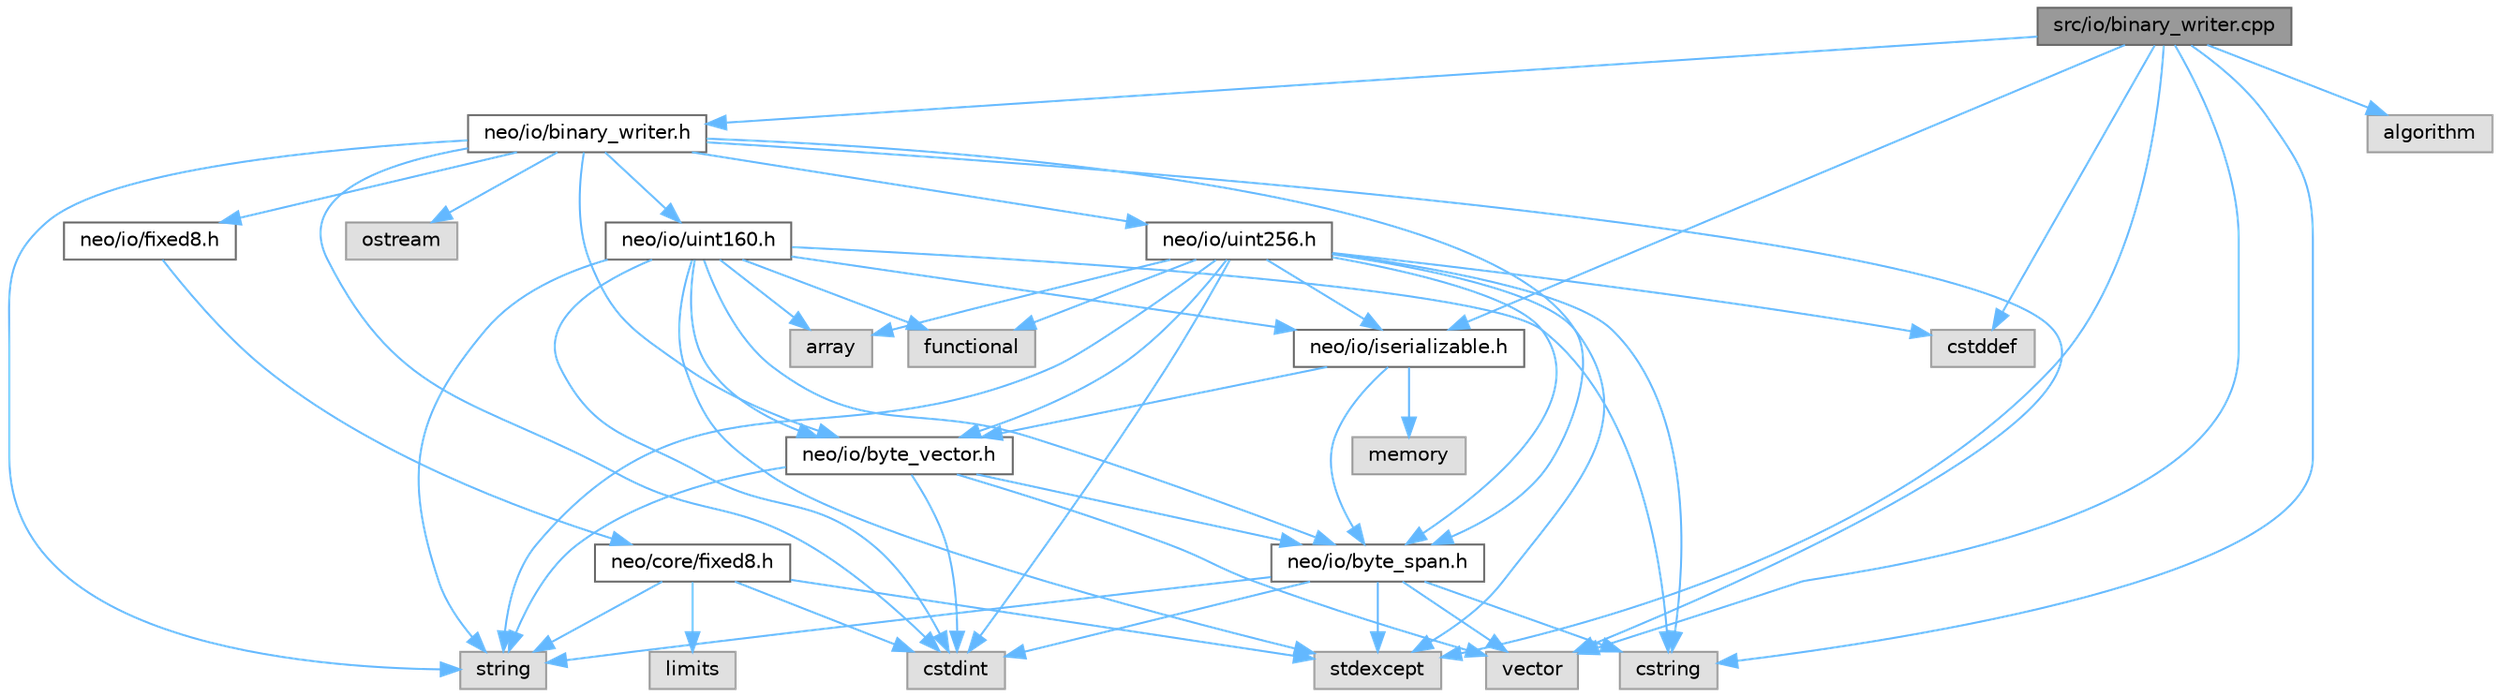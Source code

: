 digraph "src/io/binary_writer.cpp"
{
 // LATEX_PDF_SIZE
  bgcolor="transparent";
  edge [fontname=Helvetica,fontsize=10,labelfontname=Helvetica,labelfontsize=10];
  node [fontname=Helvetica,fontsize=10,shape=box,height=0.2,width=0.4];
  Node1 [id="Node000001",label="src/io/binary_writer.cpp",height=0.2,width=0.4,color="gray40", fillcolor="grey60", style="filled", fontcolor="black",tooltip=" "];
  Node1 -> Node2 [id="edge53_Node000001_Node000002",color="steelblue1",style="solid",tooltip=" "];
  Node2 [id="Node000002",label="neo/io/binary_writer.h",height=0.2,width=0.4,color="grey40", fillcolor="white", style="filled",URL="$binary__writer_8h.html",tooltip=" "];
  Node2 -> Node3 [id="edge54_Node000002_Node000003",color="steelblue1",style="solid",tooltip=" "];
  Node3 [id="Node000003",label="neo/io/byte_span.h",height=0.2,width=0.4,color="grey40", fillcolor="white", style="filled",URL="$io_2byte__span_8h.html",tooltip=" "];
  Node3 -> Node4 [id="edge55_Node000003_Node000004",color="steelblue1",style="solid",tooltip=" "];
  Node4 [id="Node000004",label="cstdint",height=0.2,width=0.4,color="grey60", fillcolor="#E0E0E0", style="filled",tooltip=" "];
  Node3 -> Node5 [id="edge56_Node000003_Node000005",color="steelblue1",style="solid",tooltip=" "];
  Node5 [id="Node000005",label="cstring",height=0.2,width=0.4,color="grey60", fillcolor="#E0E0E0", style="filled",tooltip=" "];
  Node3 -> Node6 [id="edge57_Node000003_Node000006",color="steelblue1",style="solid",tooltip=" "];
  Node6 [id="Node000006",label="stdexcept",height=0.2,width=0.4,color="grey60", fillcolor="#E0E0E0", style="filled",tooltip=" "];
  Node3 -> Node7 [id="edge58_Node000003_Node000007",color="steelblue1",style="solid",tooltip=" "];
  Node7 [id="Node000007",label="string",height=0.2,width=0.4,color="grey60", fillcolor="#E0E0E0", style="filled",tooltip=" "];
  Node3 -> Node8 [id="edge59_Node000003_Node000008",color="steelblue1",style="solid",tooltip=" "];
  Node8 [id="Node000008",label="vector",height=0.2,width=0.4,color="grey60", fillcolor="#E0E0E0", style="filled",tooltip=" "];
  Node2 -> Node9 [id="edge60_Node000002_Node000009",color="steelblue1",style="solid",tooltip=" "];
  Node9 [id="Node000009",label="neo/io/byte_vector.h",height=0.2,width=0.4,color="grey40", fillcolor="white", style="filled",URL="$io_2byte__vector_8h.html",tooltip=" "];
  Node9 -> Node3 [id="edge61_Node000009_Node000003",color="steelblue1",style="solid",tooltip=" "];
  Node9 -> Node4 [id="edge62_Node000009_Node000004",color="steelblue1",style="solid",tooltip=" "];
  Node9 -> Node7 [id="edge63_Node000009_Node000007",color="steelblue1",style="solid",tooltip=" "];
  Node9 -> Node8 [id="edge64_Node000009_Node000008",color="steelblue1",style="solid",tooltip=" "];
  Node2 -> Node10 [id="edge65_Node000002_Node000010",color="steelblue1",style="solid",tooltip=" "];
  Node10 [id="Node000010",label="neo/io/fixed8.h",height=0.2,width=0.4,color="grey40", fillcolor="white", style="filled",URL="$io_2fixed8_8h.html",tooltip=" "];
  Node10 -> Node11 [id="edge66_Node000010_Node000011",color="steelblue1",style="solid",tooltip=" "];
  Node11 [id="Node000011",label="neo/core/fixed8.h",height=0.2,width=0.4,color="grey40", fillcolor="white", style="filled",URL="$core_2fixed8_8h.html",tooltip=" "];
  Node11 -> Node4 [id="edge67_Node000011_Node000004",color="steelblue1",style="solid",tooltip=" "];
  Node11 -> Node12 [id="edge68_Node000011_Node000012",color="steelblue1",style="solid",tooltip=" "];
  Node12 [id="Node000012",label="limits",height=0.2,width=0.4,color="grey60", fillcolor="#E0E0E0", style="filled",tooltip=" "];
  Node11 -> Node6 [id="edge69_Node000011_Node000006",color="steelblue1",style="solid",tooltip=" "];
  Node11 -> Node7 [id="edge70_Node000011_Node000007",color="steelblue1",style="solid",tooltip=" "];
  Node2 -> Node13 [id="edge71_Node000002_Node000013",color="steelblue1",style="solid",tooltip=" "];
  Node13 [id="Node000013",label="neo/io/uint160.h",height=0.2,width=0.4,color="grey40", fillcolor="white", style="filled",URL="$uint160_8h.html",tooltip=" "];
  Node13 -> Node3 [id="edge72_Node000013_Node000003",color="steelblue1",style="solid",tooltip=" "];
  Node13 -> Node9 [id="edge73_Node000013_Node000009",color="steelblue1",style="solid",tooltip=" "];
  Node13 -> Node14 [id="edge74_Node000013_Node000014",color="steelblue1",style="solid",tooltip=" "];
  Node14 [id="Node000014",label="neo/io/iserializable.h",height=0.2,width=0.4,color="grey40", fillcolor="white", style="filled",URL="$iserializable_8h.html",tooltip=" "];
  Node14 -> Node3 [id="edge75_Node000014_Node000003",color="steelblue1",style="solid",tooltip=" "];
  Node14 -> Node9 [id="edge76_Node000014_Node000009",color="steelblue1",style="solid",tooltip=" "];
  Node14 -> Node15 [id="edge77_Node000014_Node000015",color="steelblue1",style="solid",tooltip=" "];
  Node15 [id="Node000015",label="memory",height=0.2,width=0.4,color="grey60", fillcolor="#E0E0E0", style="filled",tooltip=" "];
  Node13 -> Node16 [id="edge78_Node000013_Node000016",color="steelblue1",style="solid",tooltip=" "];
  Node16 [id="Node000016",label="array",height=0.2,width=0.4,color="grey60", fillcolor="#E0E0E0", style="filled",tooltip=" "];
  Node13 -> Node4 [id="edge79_Node000013_Node000004",color="steelblue1",style="solid",tooltip=" "];
  Node13 -> Node5 [id="edge80_Node000013_Node000005",color="steelblue1",style="solid",tooltip=" "];
  Node13 -> Node17 [id="edge81_Node000013_Node000017",color="steelblue1",style="solid",tooltip=" "];
  Node17 [id="Node000017",label="functional",height=0.2,width=0.4,color="grey60", fillcolor="#E0E0E0", style="filled",tooltip=" "];
  Node13 -> Node6 [id="edge82_Node000013_Node000006",color="steelblue1",style="solid",tooltip=" "];
  Node13 -> Node7 [id="edge83_Node000013_Node000007",color="steelblue1",style="solid",tooltip=" "];
  Node2 -> Node18 [id="edge84_Node000002_Node000018",color="steelblue1",style="solid",tooltip=" "];
  Node18 [id="Node000018",label="neo/io/uint256.h",height=0.2,width=0.4,color="grey40", fillcolor="white", style="filled",URL="$uint256_8h.html",tooltip=" "];
  Node18 -> Node3 [id="edge85_Node000018_Node000003",color="steelblue1",style="solid",tooltip=" "];
  Node18 -> Node9 [id="edge86_Node000018_Node000009",color="steelblue1",style="solid",tooltip=" "];
  Node18 -> Node14 [id="edge87_Node000018_Node000014",color="steelblue1",style="solid",tooltip=" "];
  Node18 -> Node16 [id="edge88_Node000018_Node000016",color="steelblue1",style="solid",tooltip=" "];
  Node18 -> Node19 [id="edge89_Node000018_Node000019",color="steelblue1",style="solid",tooltip=" "];
  Node19 [id="Node000019",label="cstddef",height=0.2,width=0.4,color="grey60", fillcolor="#E0E0E0", style="filled",tooltip=" "];
  Node18 -> Node4 [id="edge90_Node000018_Node000004",color="steelblue1",style="solid",tooltip=" "];
  Node18 -> Node5 [id="edge91_Node000018_Node000005",color="steelblue1",style="solid",tooltip=" "];
  Node18 -> Node17 [id="edge92_Node000018_Node000017",color="steelblue1",style="solid",tooltip=" "];
  Node18 -> Node6 [id="edge93_Node000018_Node000006",color="steelblue1",style="solid",tooltip=" "];
  Node18 -> Node7 [id="edge94_Node000018_Node000007",color="steelblue1",style="solid",tooltip=" "];
  Node2 -> Node4 [id="edge95_Node000002_Node000004",color="steelblue1",style="solid",tooltip=" "];
  Node2 -> Node20 [id="edge96_Node000002_Node000020",color="steelblue1",style="solid",tooltip=" "];
  Node20 [id="Node000020",label="ostream",height=0.2,width=0.4,color="grey60", fillcolor="#E0E0E0", style="filled",tooltip=" "];
  Node2 -> Node7 [id="edge97_Node000002_Node000007",color="steelblue1",style="solid",tooltip=" "];
  Node2 -> Node8 [id="edge98_Node000002_Node000008",color="steelblue1",style="solid",tooltip=" "];
  Node1 -> Node14 [id="edge99_Node000001_Node000014",color="steelblue1",style="solid",tooltip=" "];
  Node1 -> Node21 [id="edge100_Node000001_Node000021",color="steelblue1",style="solid",tooltip=" "];
  Node21 [id="Node000021",label="algorithm",height=0.2,width=0.4,color="grey60", fillcolor="#E0E0E0", style="filled",tooltip=" "];
  Node1 -> Node19 [id="edge101_Node000001_Node000019",color="steelblue1",style="solid",tooltip=" "];
  Node1 -> Node5 [id="edge102_Node000001_Node000005",color="steelblue1",style="solid",tooltip=" "];
  Node1 -> Node6 [id="edge103_Node000001_Node000006",color="steelblue1",style="solid",tooltip=" "];
  Node1 -> Node8 [id="edge104_Node000001_Node000008",color="steelblue1",style="solid",tooltip=" "];
}

